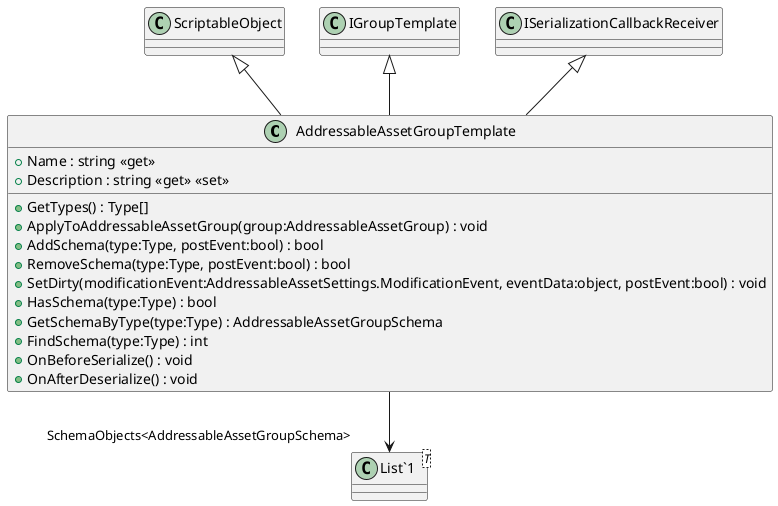 @startuml
class AddressableAssetGroupTemplate {
    + Name : string <<get>>
    + Description : string <<get>> <<set>>
    + GetTypes() : Type[]
    + ApplyToAddressableAssetGroup(group:AddressableAssetGroup) : void
    + AddSchema(type:Type, postEvent:bool) : bool
    + RemoveSchema(type:Type, postEvent:bool) : bool
    + SetDirty(modificationEvent:AddressableAssetSettings.ModificationEvent, eventData:object, postEvent:bool) : void
    + HasSchema(type:Type) : bool
    + GetSchemaByType(type:Type) : AddressableAssetGroupSchema
    + FindSchema(type:Type) : int
    + OnBeforeSerialize() : void
    + OnAfterDeserialize() : void
}
class "List`1"<T> {
}
ScriptableObject <|-- AddressableAssetGroupTemplate
IGroupTemplate <|-- AddressableAssetGroupTemplate
ISerializationCallbackReceiver <|-- AddressableAssetGroupTemplate
AddressableAssetGroupTemplate --> "SchemaObjects<AddressableAssetGroupSchema>" "List`1"
@enduml
